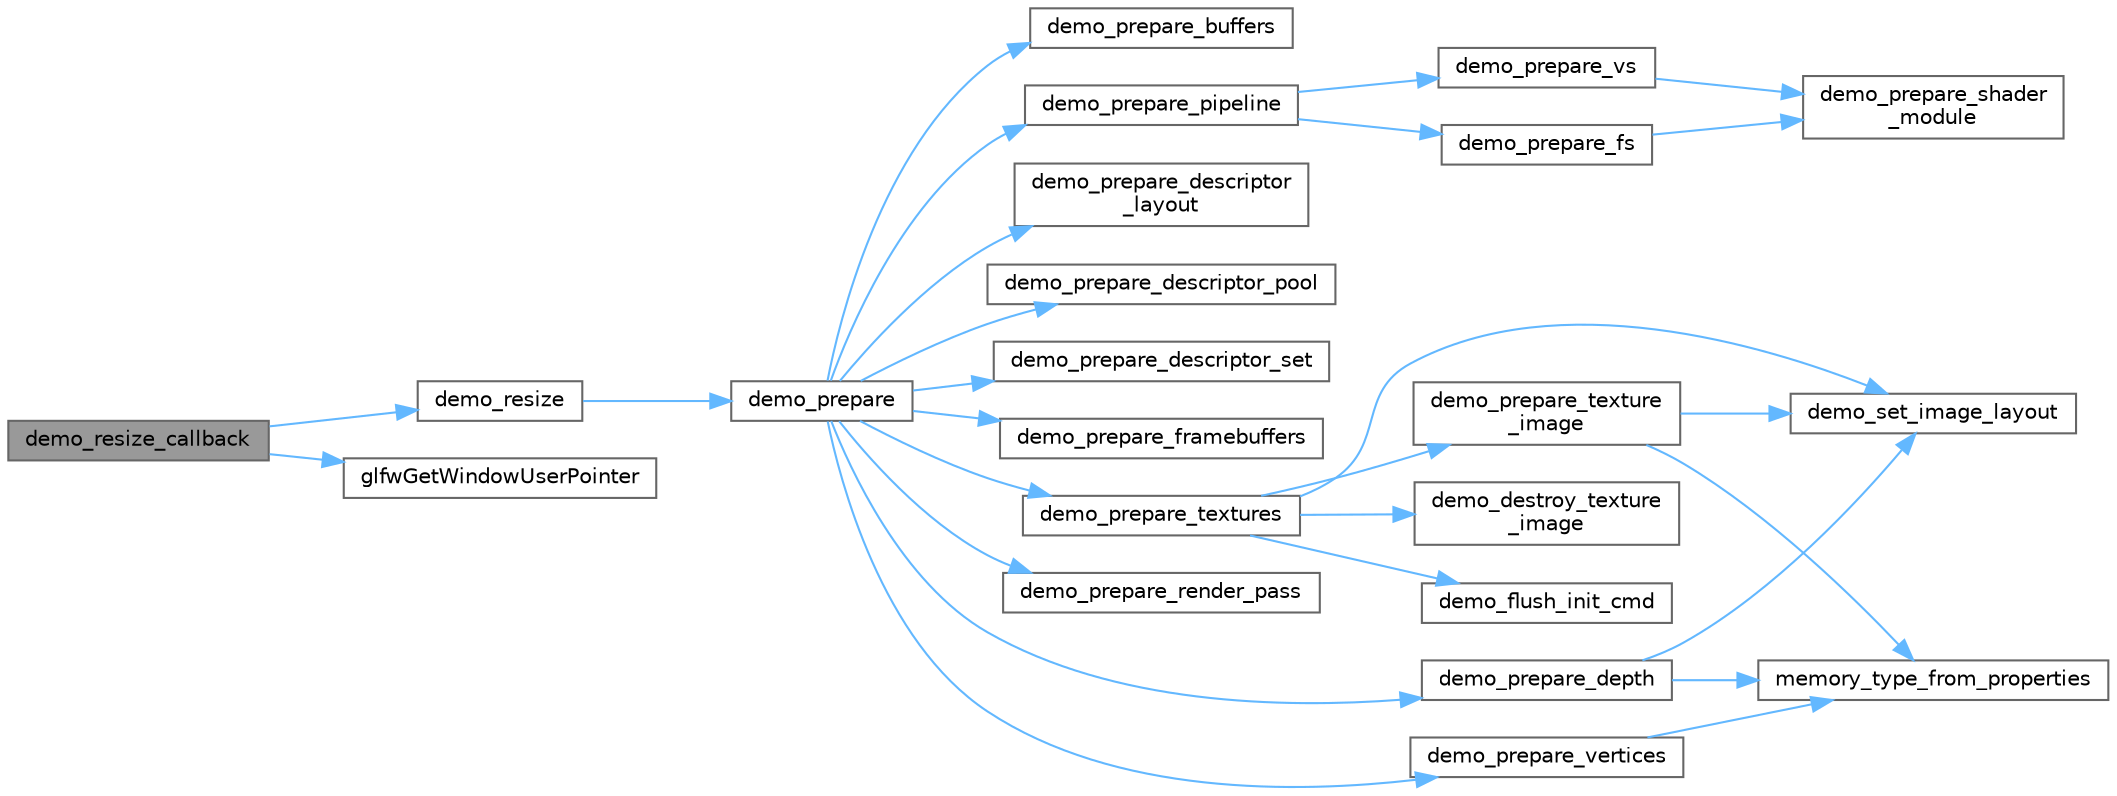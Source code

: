 digraph "demo_resize_callback"
{
 // LATEX_PDF_SIZE
  bgcolor="transparent";
  edge [fontname=Helvetica,fontsize=10,labelfontname=Helvetica,labelfontsize=10];
  node [fontname=Helvetica,fontsize=10,shape=box,height=0.2,width=0.4];
  rankdir="LR";
  Node1 [id="Node000001",label="demo_resize_callback",height=0.2,width=0.4,color="gray40", fillcolor="grey60", style="filled", fontcolor="black",tooltip=" "];
  Node1 -> Node2 [id="edge27_Node000001_Node000002",color="steelblue1",style="solid",tooltip=" "];
  Node2 [id="Node000002",label="demo_resize",height=0.2,width=0.4,color="grey40", fillcolor="white", style="filled",URL="$triangle-vulkan_8c.html#ac51a47d75843a542182cb6c2e997c67a",tooltip=" "];
  Node2 -> Node3 [id="edge28_Node000002_Node000003",color="steelblue1",style="solid",tooltip=" "];
  Node3 [id="Node000003",label="demo_prepare",height=0.2,width=0.4,color="grey40", fillcolor="white", style="filled",URL="$triangle-vulkan_8c.html#a0fcfc933d495ab4fcf98493677e3d8da",tooltip=" "];
  Node3 -> Node4 [id="edge29_Node000003_Node000004",color="steelblue1",style="solid",tooltip=" "];
  Node4 [id="Node000004",label="demo_prepare_buffers",height=0.2,width=0.4,color="grey40", fillcolor="white", style="filled",URL="$triangle-vulkan_8c.html#a0c4cc92dc1a3456d6cca76e3187f2010",tooltip=" "];
  Node3 -> Node5 [id="edge30_Node000003_Node000005",color="steelblue1",style="solid",tooltip=" "];
  Node5 [id="Node000005",label="demo_prepare_depth",height=0.2,width=0.4,color="grey40", fillcolor="white", style="filled",URL="$triangle-vulkan_8c.html#a3569c83afeb4ecc4d8d797af29ce89ed",tooltip=" "];
  Node5 -> Node6 [id="edge31_Node000005_Node000006",color="steelblue1",style="solid",tooltip=" "];
  Node6 [id="Node000006",label="demo_set_image_layout",height=0.2,width=0.4,color="grey40", fillcolor="white", style="filled",URL="$triangle-vulkan_8c.html#a78e02f1c21c1ee412b77fe42e0b9f272",tooltip=" "];
  Node5 -> Node7 [id="edge32_Node000005_Node000007",color="steelblue1",style="solid",tooltip=" "];
  Node7 [id="Node000007",label="memory_type_from_properties",height=0.2,width=0.4,color="grey40", fillcolor="white", style="filled",URL="$triangle-vulkan_8c.html#aff6bdb11d121e68bf2e3eecc2945ca3b",tooltip=" "];
  Node3 -> Node8 [id="edge33_Node000003_Node000008",color="steelblue1",style="solid",tooltip=" "];
  Node8 [id="Node000008",label="demo_prepare_descriptor\l_layout",height=0.2,width=0.4,color="grey40", fillcolor="white", style="filled",URL="$triangle-vulkan_8c.html#a36308c10e305d94d63e96fc82be78950",tooltip=" "];
  Node3 -> Node9 [id="edge34_Node000003_Node000009",color="steelblue1",style="solid",tooltip=" "];
  Node9 [id="Node000009",label="demo_prepare_descriptor_pool",height=0.2,width=0.4,color="grey40", fillcolor="white", style="filled",URL="$triangle-vulkan_8c.html#a4ee7f5efc65c5972db015c6be8cda380",tooltip=" "];
  Node3 -> Node10 [id="edge35_Node000003_Node000010",color="steelblue1",style="solid",tooltip=" "];
  Node10 [id="Node000010",label="demo_prepare_descriptor_set",height=0.2,width=0.4,color="grey40", fillcolor="white", style="filled",URL="$triangle-vulkan_8c.html#ac1957f225fabd1755a0064169fa5f6ba",tooltip=" "];
  Node3 -> Node11 [id="edge36_Node000003_Node000011",color="steelblue1",style="solid",tooltip=" "];
  Node11 [id="Node000011",label="demo_prepare_framebuffers",height=0.2,width=0.4,color="grey40", fillcolor="white", style="filled",URL="$triangle-vulkan_8c.html#a3a72610dc44a370494307b568ef3abd6",tooltip=" "];
  Node3 -> Node12 [id="edge37_Node000003_Node000012",color="steelblue1",style="solid",tooltip=" "];
  Node12 [id="Node000012",label="demo_prepare_pipeline",height=0.2,width=0.4,color="grey40", fillcolor="white", style="filled",URL="$triangle-vulkan_8c.html#aa80cd8877b6b5d20217c451b207ca9d9",tooltip=" "];
  Node12 -> Node13 [id="edge38_Node000012_Node000013",color="steelblue1",style="solid",tooltip=" "];
  Node13 [id="Node000013",label="demo_prepare_fs",height=0.2,width=0.4,color="grey40", fillcolor="white", style="filled",URL="$triangle-vulkan_8c.html#ae0fc6781c15fea0ac17e118b7cc0d183",tooltip=" "];
  Node13 -> Node14 [id="edge39_Node000013_Node000014",color="steelblue1",style="solid",tooltip=" "];
  Node14 [id="Node000014",label="demo_prepare_shader\l_module",height=0.2,width=0.4,color="grey40", fillcolor="white", style="filled",URL="$triangle-vulkan_8c.html#ac84b7987a06b675aa5701e61229f7933",tooltip=" "];
  Node12 -> Node15 [id="edge40_Node000012_Node000015",color="steelblue1",style="solid",tooltip=" "];
  Node15 [id="Node000015",label="demo_prepare_vs",height=0.2,width=0.4,color="grey40", fillcolor="white", style="filled",URL="$triangle-vulkan_8c.html#a655ca24aa4632443170f2ff7f0911027",tooltip=" "];
  Node15 -> Node14 [id="edge41_Node000015_Node000014",color="steelblue1",style="solid",tooltip=" "];
  Node3 -> Node16 [id="edge42_Node000003_Node000016",color="steelblue1",style="solid",tooltip=" "];
  Node16 [id="Node000016",label="demo_prepare_render_pass",height=0.2,width=0.4,color="grey40", fillcolor="white", style="filled",URL="$triangle-vulkan_8c.html#a4ac6098487e1fc2305847f666891cdec",tooltip=" "];
  Node3 -> Node17 [id="edge43_Node000003_Node000017",color="steelblue1",style="solid",tooltip=" "];
  Node17 [id="Node000017",label="demo_prepare_textures",height=0.2,width=0.4,color="grey40", fillcolor="white", style="filled",URL="$triangle-vulkan_8c.html#a0316bd7d613330a9963098b02a6396d7",tooltip=" "];
  Node17 -> Node18 [id="edge44_Node000017_Node000018",color="steelblue1",style="solid",tooltip=" "];
  Node18 [id="Node000018",label="demo_destroy_texture\l_image",height=0.2,width=0.4,color="grey40", fillcolor="white", style="filled",URL="$triangle-vulkan_8c.html#a0fa06dc47c11b41c98ad7acd4d9a62a2",tooltip=" "];
  Node17 -> Node19 [id="edge45_Node000017_Node000019",color="steelblue1",style="solid",tooltip=" "];
  Node19 [id="Node000019",label="demo_flush_init_cmd",height=0.2,width=0.4,color="grey40", fillcolor="white", style="filled",URL="$triangle-vulkan_8c.html#a7a35f4639d32b3ac59dd725668a363ba",tooltip=" "];
  Node17 -> Node20 [id="edge46_Node000017_Node000020",color="steelblue1",style="solid",tooltip=" "];
  Node20 [id="Node000020",label="demo_prepare_texture\l_image",height=0.2,width=0.4,color="grey40", fillcolor="white", style="filled",URL="$triangle-vulkan_8c.html#a59f437fe2f984c2b83edefd1c46c235d",tooltip=" "];
  Node20 -> Node6 [id="edge47_Node000020_Node000006",color="steelblue1",style="solid",tooltip=" "];
  Node20 -> Node7 [id="edge48_Node000020_Node000007",color="steelblue1",style="solid",tooltip=" "];
  Node17 -> Node6 [id="edge49_Node000017_Node000006",color="steelblue1",style="solid",tooltip=" "];
  Node3 -> Node21 [id="edge50_Node000003_Node000021",color="steelblue1",style="solid",tooltip=" "];
  Node21 [id="Node000021",label="demo_prepare_vertices",height=0.2,width=0.4,color="grey40", fillcolor="white", style="filled",URL="$triangle-vulkan_8c.html#a2860329aece35c414deb54aa4a24d76a",tooltip=" "];
  Node21 -> Node7 [id="edge51_Node000021_Node000007",color="steelblue1",style="solid",tooltip=" "];
  Node1 -> Node22 [id="edge52_Node000001_Node000022",color="steelblue1",style="solid",tooltip=" "];
  Node22 [id="Node000022",label="glfwGetWindowUserPointer",height=0.2,width=0.4,color="grey40", fillcolor="white", style="filled",URL="$group__window.html#gad07c1ae8809c4f47e55ad8cc3f60e794",tooltip="Returns the user pointer of the specified window."];
}
